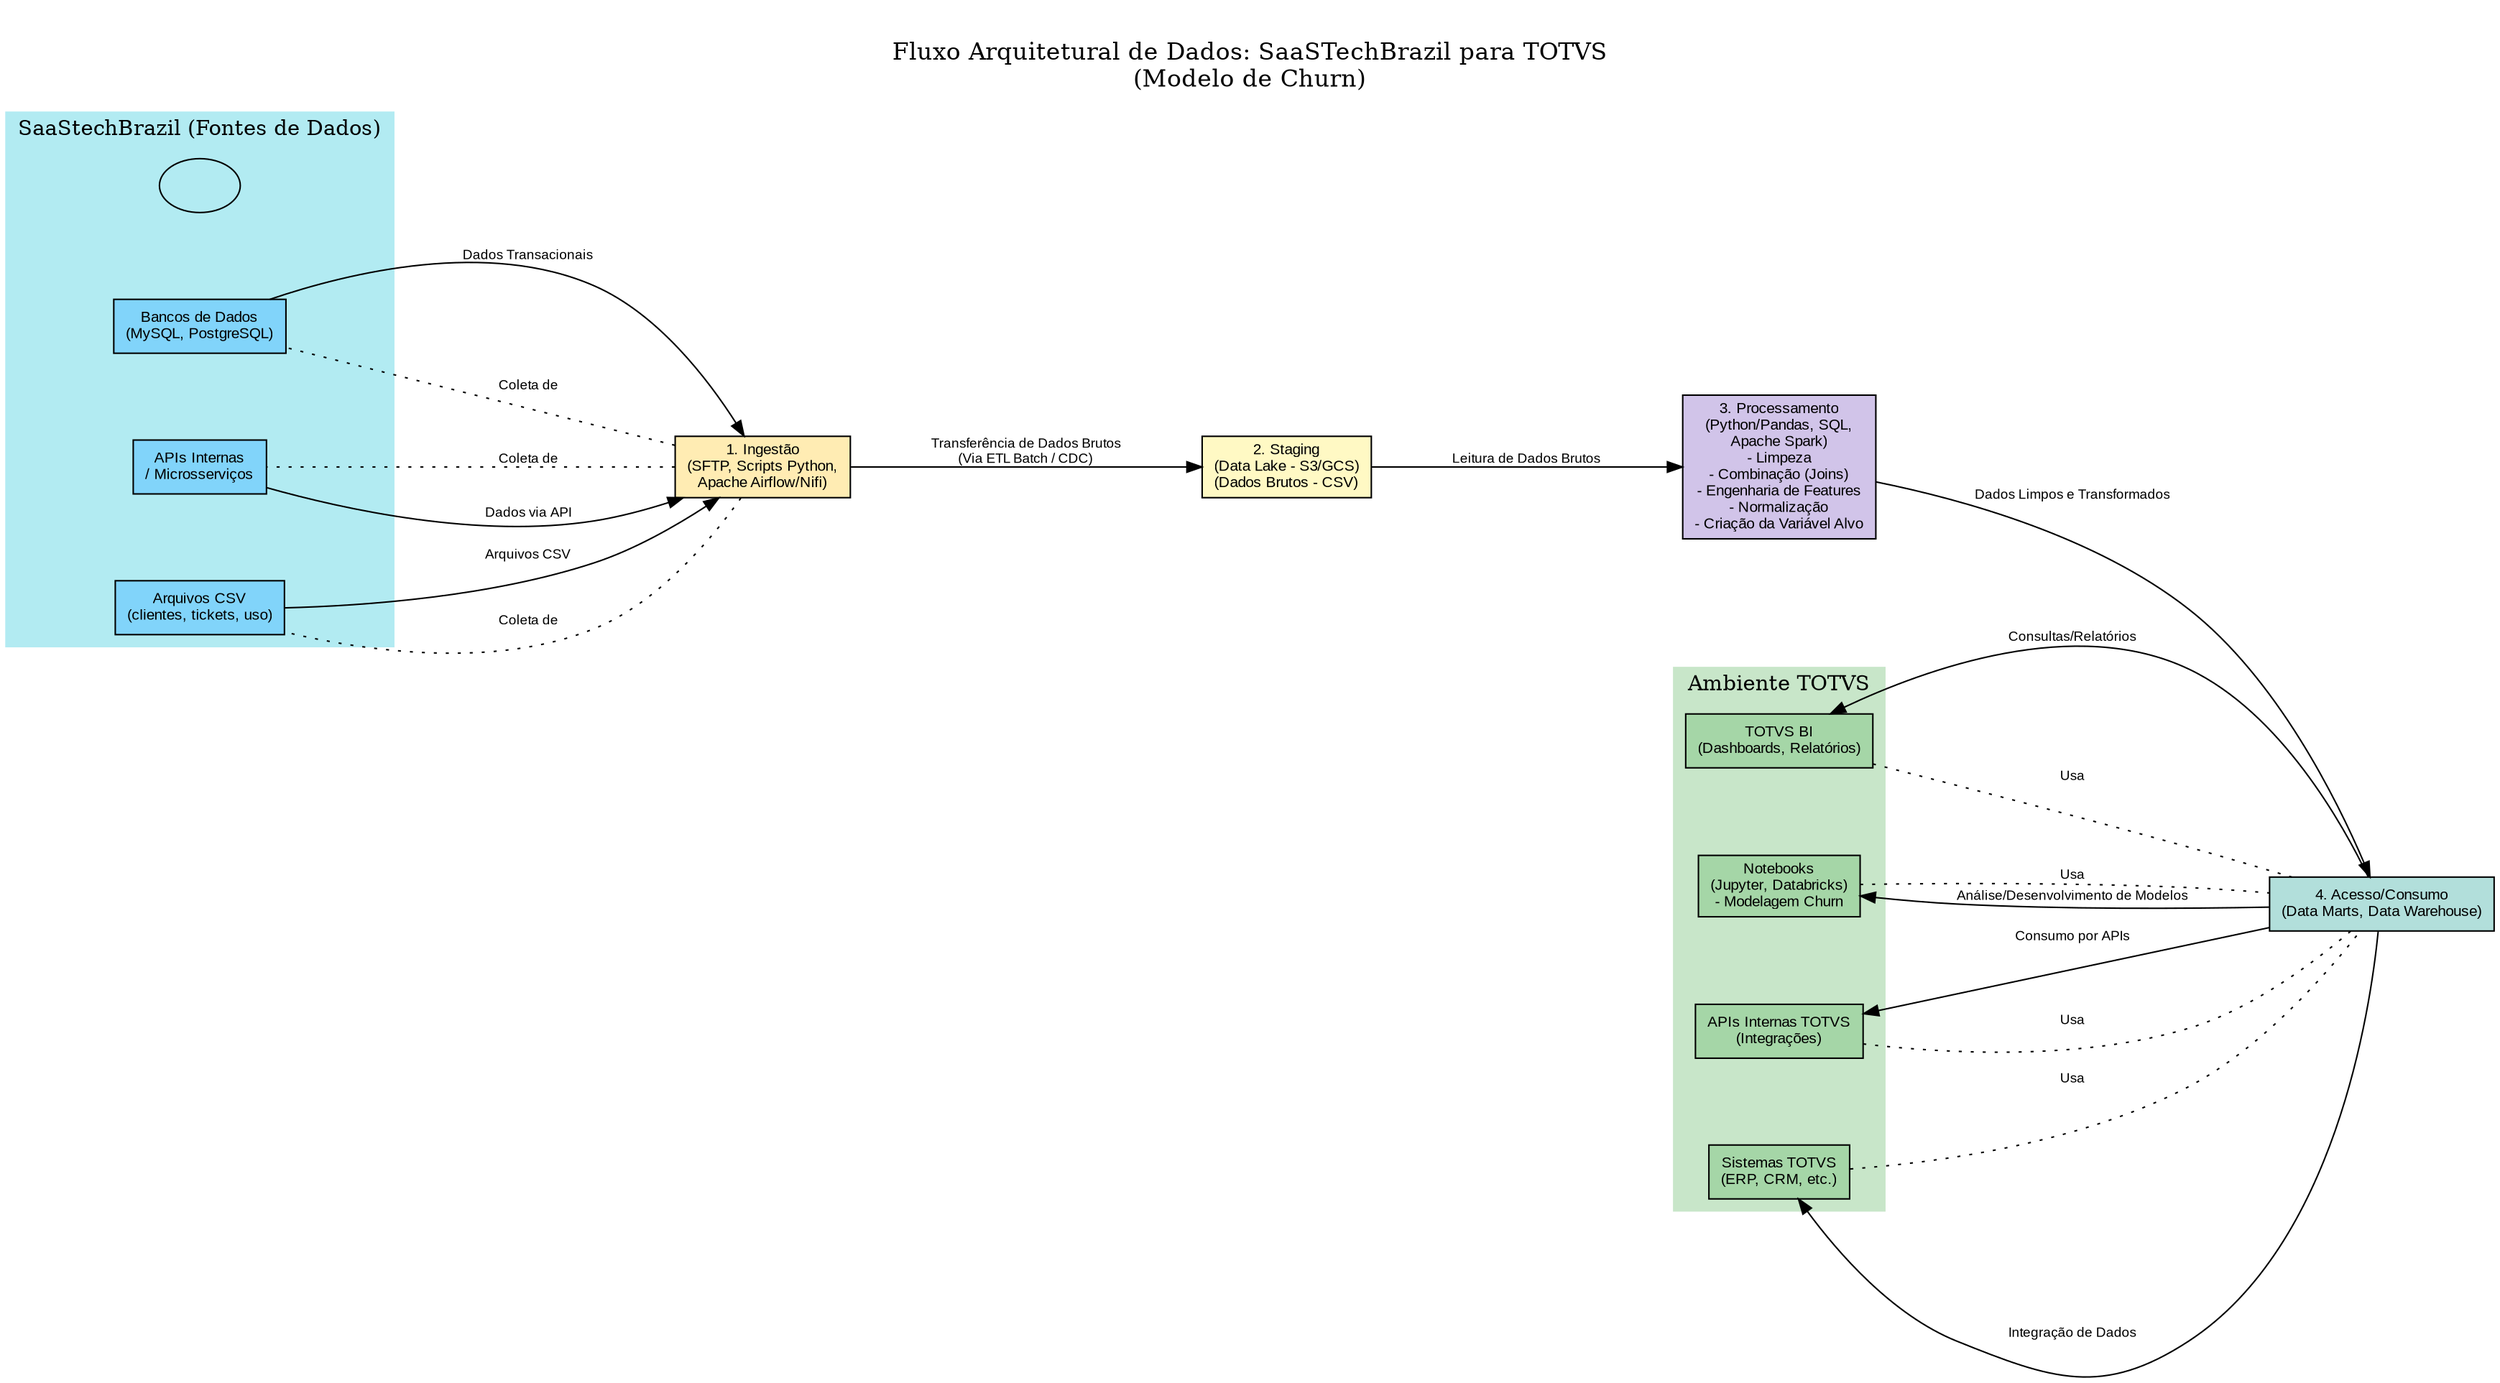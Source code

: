 digraph G {

    rankdir=LR;

    splines=true;

    nodesep=0.8;

    ranksep=1.5;



    // Estilos para os nós (caixas)

    node [shape=box, style="filled", fillcolor="#E0F2F7", fontname="Arial", fontsize=10];

    edge [fontname="Arial", fontsize=9];



    // Clusters para agrupar visualmente (SaaStechBrazil e TOTVS)

    subgraph cluster_0 {

        label = "SaaStechBrazil (Fontes de Dados)";

        style = "filled";

        color = "#B2EBF2";

        node [fillcolor="#81D4FA"]; // Cor para os nós dentro deste cluster



        // Fontes de Dados da SaaStechBrazil

        SaaSTech_DB [label="Bancos de Dados\n(MySQL, PostgreSQL)"];

        SaaSTech_API [label="APIs Internas\n/ Microsserviços"];

        SaaSTech_CSV [label="Arquivos CSV\n(clientes, tickets, uso)"];

    }



    subgraph cluster_1 {

        label = "Ambiente TOTVS";

        style = "filled";

        color = "#C8E6C9";

        node [fillcolor="#A5D6A7"]; // Cor para os nós dentro deste cluster



        // Consumo/Acesso no TOTVS

        TOTVS_BI [label="TOTVS BI\n(Dashboards, Relatórios)"];

        TOTVS_Notebooks [label="Notebooks\n(Jupyter, Databricks)\n- Modelagem Churn"];

        TOTVS_APIs [label="APIs Internas TOTVS\n(Integrações)"];

        TOTVS_Sistemas [label="Sistemas TOTVS\n(ERP, CRM, etc.)"];

    }





    // 1. Ingestão

    Ingestao [label="1. Ingestão\n(SFTP, Scripts Python,\nApache Airflow/Nifi)", fillcolor="#FFECB3"];



    // 2. Staging

    Staging [label="2. Staging\n(Data Lake - S3/GCS)\n(Dados Brutos - CSV)", fillcolor="#FFF9C4"];



    // 3. Processamento

    Processamento [label="3. Processamento\n(Python/Pandas, SQL,\nApache Spark)\n- Limpeza\n- Combinação (Joins)\n- Engenharia de Features\n- Normalização\n- Criação da Variável Alvo", fillcolor="#D1C4E9"];



    // 4. Acesso/Consumo

    AcessoConsumo [label="4. Acesso/Consumo\n(Data Marts, Data Warehouse)", fillcolor="#B2DFDB"];





    // Conexões e Fluxo

    SaaSTech_DB -> Ingestao [label="Dados Transacionais"];

    SaaSTech_API -> Ingestao [label="Dados via API"];

    SaaSTech_CSV -> Ingestao [label="Arquivos CSV"]; // Seu caso específico



    Ingestao -> Staging [label="Transferência de Dados Brutos\n(Via ETL Batch / CDC)"];



    Staging -> Processamento [label="Leitura de Dados Brutos"];



    Processamento -> AcessoConsumo [label="Dados Limpos e Transformados"];



    AcessoConsumo -> TOTVS_BI [label="Consultas/Relatórios"];

    AcessoConsumo -> TOTVS_Notebooks [label="Análise/Desenvolvimento de Modelos"];

    AcessoConsumo -> TOTVS_APIs [label="Consumo por APIs"];

    AcessoConsumo -> TOTVS_Sistemas [label="Integração de Dados"];



    // Setas para indicar o ambiente (não fluxos diretos de dados, mas pertencimento)

    Ingestao -> SaaSTech_DB [style=dotted, arrowhead=none, label="Coleta de"];

    Ingestao -> SaaSTech_API [style=dotted, arrowhead=none, label="Coleta de"];

    Ingestao -> SaaSTech_CSV [style=dotted, arrowhead=none, label="Coleta de"];





    TOTVS_BI -> AcessoConsumo [style=dotted, arrowhead=none, label="Usa"];

    TOTVS_Notebooks -> AcessoConsumo [style=dotted, arrowhead=none, label="Usa"];

    TOTVS_APIs -> AcessoConsumo [style=dotted, arrowhead=none, label="Usa"];

    TOTVS_Sistemas -> AcessoConsumo [style=dotted, arrowhead=none, label="Usa"];



    // Título do Diagrama

    label = "\nFluxo Arquitetural de Dados: SaaSTechBrazil para TOTVS\n(Modelo de Churn)";

    labelloc = "t";

    fontsize=16;

}